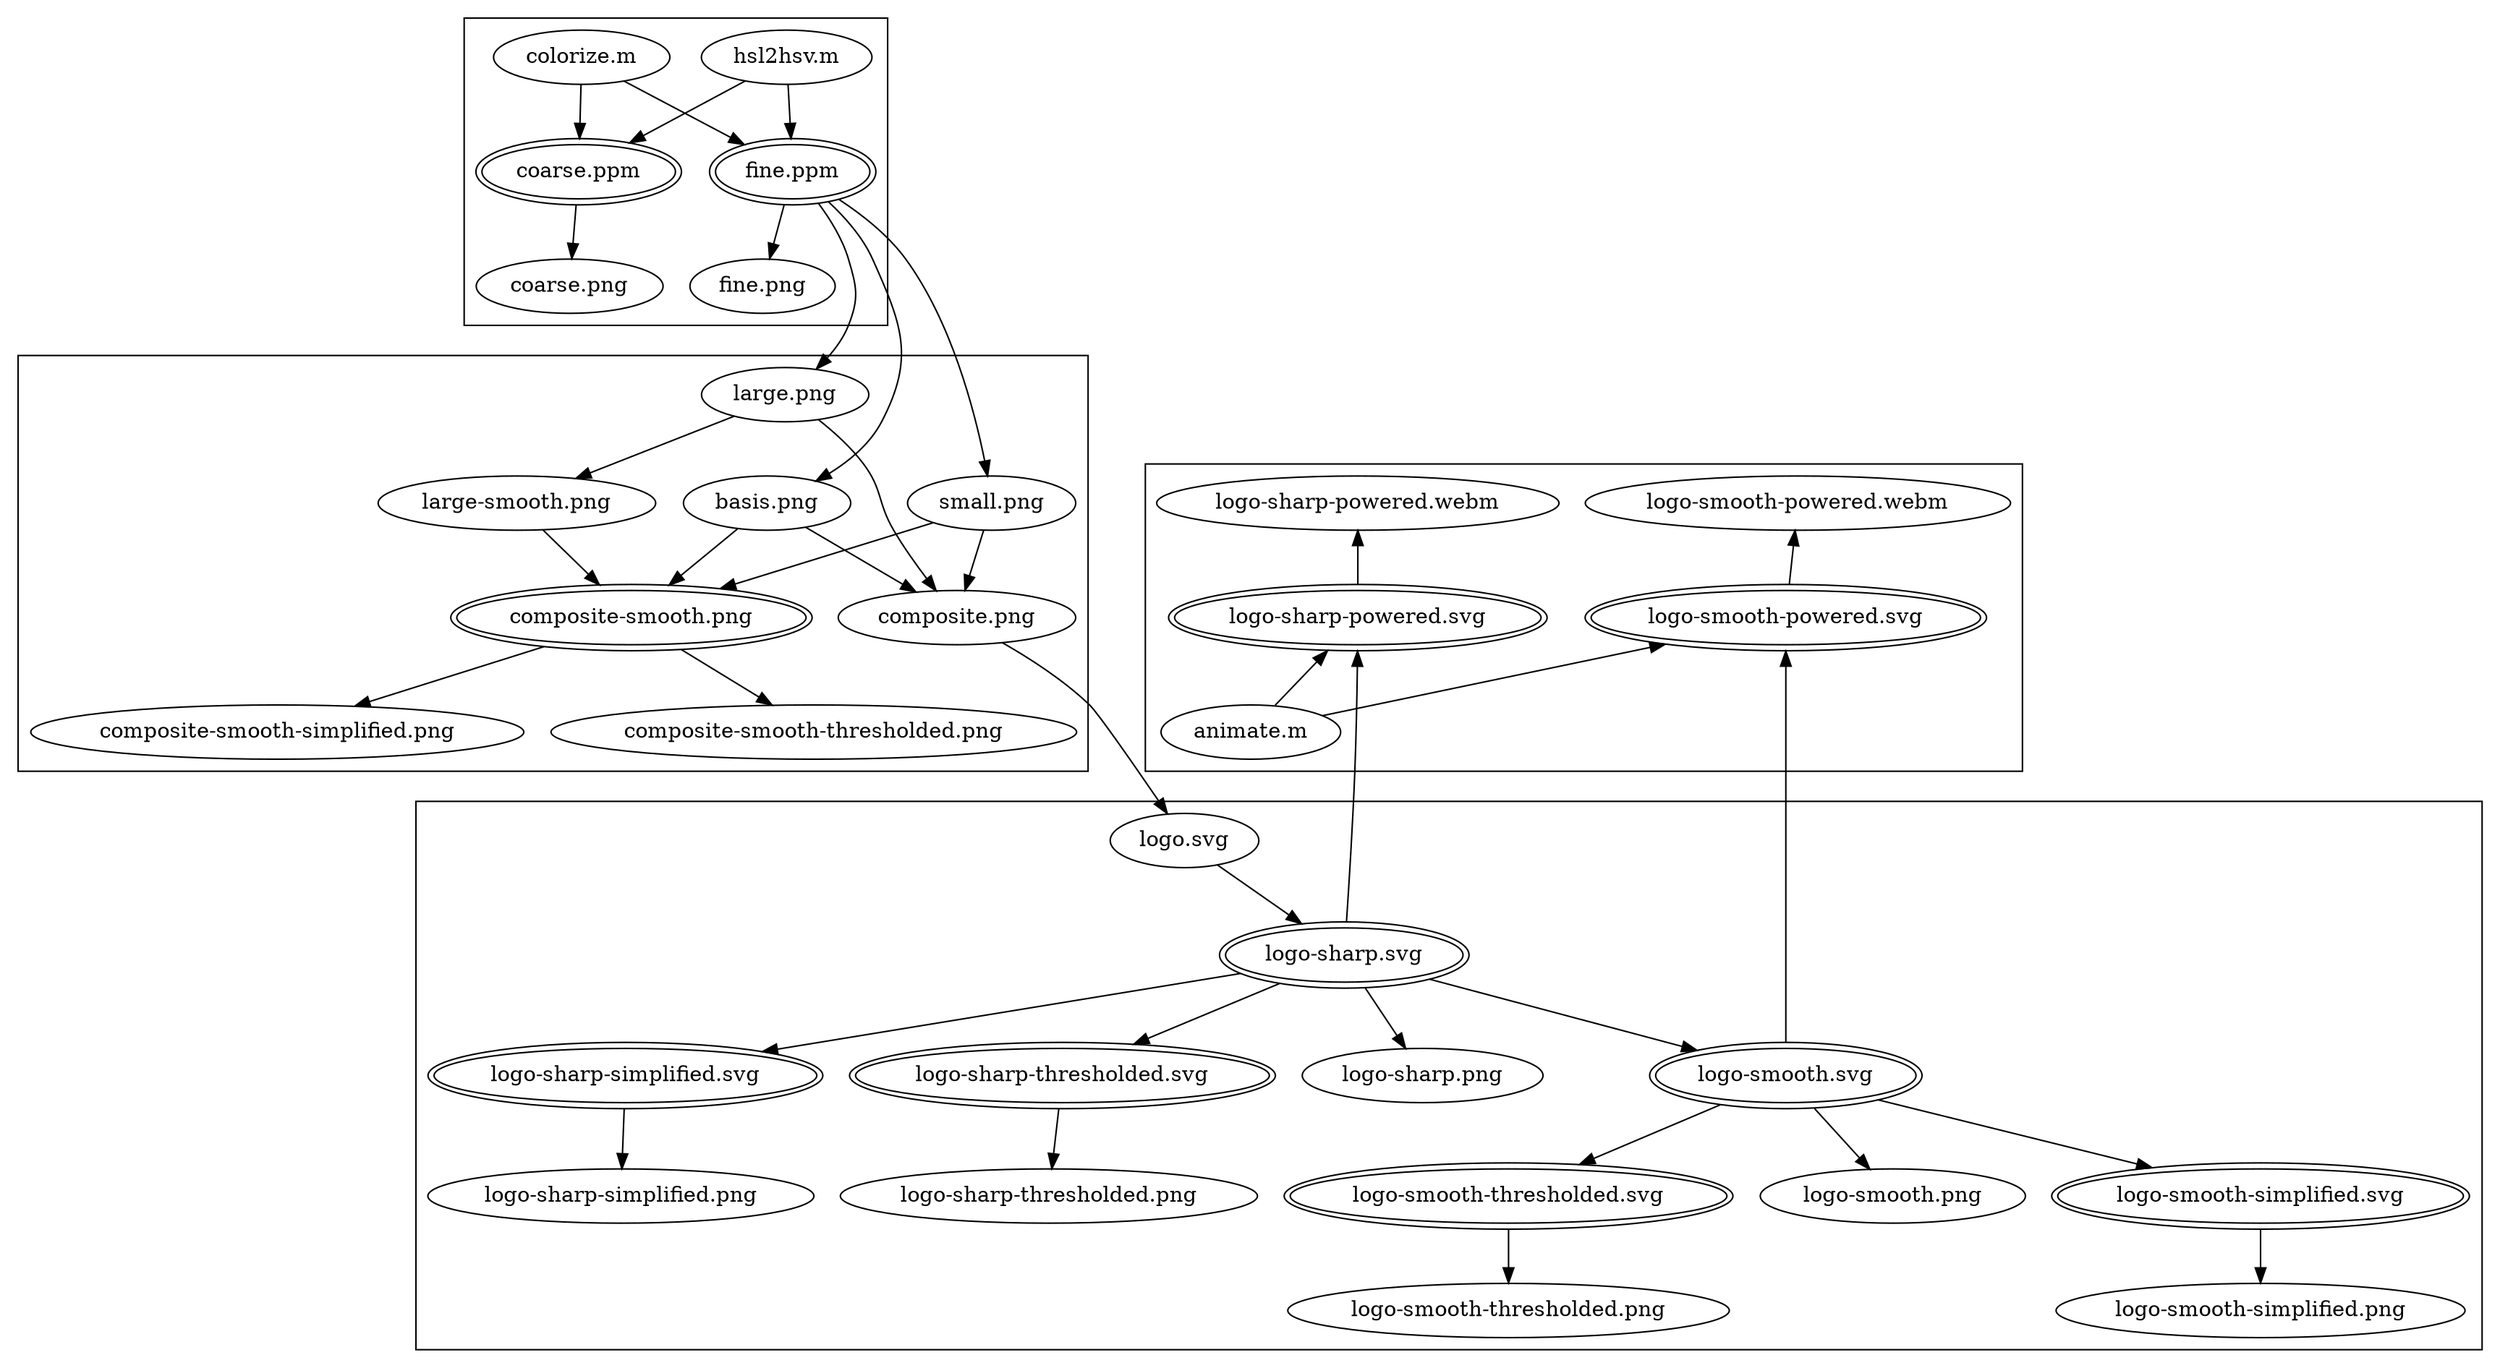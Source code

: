 digraph files {
  node [peripheries = 1]

  "hsl2hsv.m"
  "colorize.m"
  "coarse.png"
  "fine.png"

  "basis.png"
  "large.png"
  "small.png"
  "composite.png"
  "large-smooth.png"
  "composite-smooth-simplified.png"
  "composite-smooth-thresholded.png"

  "logo.svg"
  "logo-sharp.png"
  "logo-sharp-simplified.png"
  "logo-sharp-thresholded.png"
  "logo-smooth.png"
  "logo-smooth-simplified.png"
  "logo-smooth-thresholded.png"

  "animate.m"
  "logo-sharp-powered.webm"
  "logo-smooth-powered.webm"

  node [peripheries = 2]

  "coarse.ppm"
  "fine.ppm"

  "composite-smooth.png"

  "logo-sharp.svg"
  "logo-sharp-powered.svg"
  "logo-sharp-simplified.svg"
  "logo-sharp-thresholded.svg"
  "logo-smooth.svg"
  "logo-smooth-powered.svg"
  "logo-smooth-simplified.svg"
  "logo-smooth-thresholded.svg"

  node [peripheries = 0]

  subgraph cluster_colors {
    "hsl2hsv.m" -> "coarse.ppm"
    "hsl2hsv.m" -> "fine.ppm"
    "colorize.m" -> "coarse.ppm"
    "colorize.m" -> "fine.ppm"

    "coarse.ppm" -> "coarse.png"
    "fine.ppm" -> "fine.png"
  }

  subgraph cluster_rasters {
    "basis.png" -> "composite.png"
    "large.png" -> "composite.png"
    "small.png" -> "composite.png"
    "large.png" -> "large-smooth.png"
    "basis.png" -> "composite-smooth.png"
    "large-smooth.png" -> "composite-smooth.png"
    "small.png" -> "composite-smooth.png"

    "composite-smooth.png" -> "composite-smooth-simplified.png"
    "composite-smooth.png" -> "composite-smooth-thresholded.png"
  }

  subgraph cluster_vectors {
    "logo.svg" -> "logo-sharp.svg"
    "logo-sharp.svg" -> "logo-smooth.svg"
    "logo-sharp.svg" -> "logo-sharp-simplified.svg"
    "logo-sharp.svg" -> "logo-sharp-thresholded.svg"
    "logo-smooth.svg" -> "logo-smooth-simplified.svg"
    "logo-smooth.svg" -> "logo-smooth-thresholded.svg"

    "logo-sharp.svg" -> "logo-sharp.png"
    "logo-smooth.svg" -> "logo-smooth.png"
    "logo-sharp-simplified.svg" -> "logo-sharp-simplified.png"
    "logo-sharp-thresholded.svg" -> "logo-sharp-thresholded.png"
    "logo-smooth-simplified.svg" -> "logo-smooth-simplified.png"
    "logo-smooth-thresholded.svg" -> "logo-smooth-thresholded.png"
  }

  subgraph cluster_animations {
    // "animate.m" -> "logo-sharp-powered.svg"
    // "animate.m" -> "logo-smooth-powered.svg"
    // "logo-sharp-powered.svg" -> "logo-sharp-powered.webm"
    // "logo-smooth-powered.svg" -> "logo-smooth-powered.webm"

    edge [dir = back]

    "logo-sharp-powered.svg" -> "animate.m"
    "logo-smooth-powered.svg" -> "animate.m"
    "logo-sharp-powered.webm" -> "logo-sharp-powered.svg"
    "logo-smooth-powered.webm" -> "logo-smooth-powered.svg"
  }

  "fine.ppm" -> "basis.png"
  "fine.ppm" -> "large.png"
  "fine.ppm" -> "small.png"
  "composite.png" -> "logo.svg"
  // "logo-sharp.svg" -> "logo-sharp-powered.svg"
  // "logo-smooth.svg" -> "logo-smooth-powered.svg"

  edge [dir = back]

  "logo-sharp-powered.svg" -> "logo-sharp.svg"
  "logo-smooth-powered.svg" -> "logo-smooth.svg"

  edge [style = invis]

  "animate.m" -> "logo.svg"
  "composite-smooth-thresholded.png" -> "logo.svg"
  "fine.png" -> "large.png"
  "fine.ppm" -> "logo-sharp-powered.webm"
}
